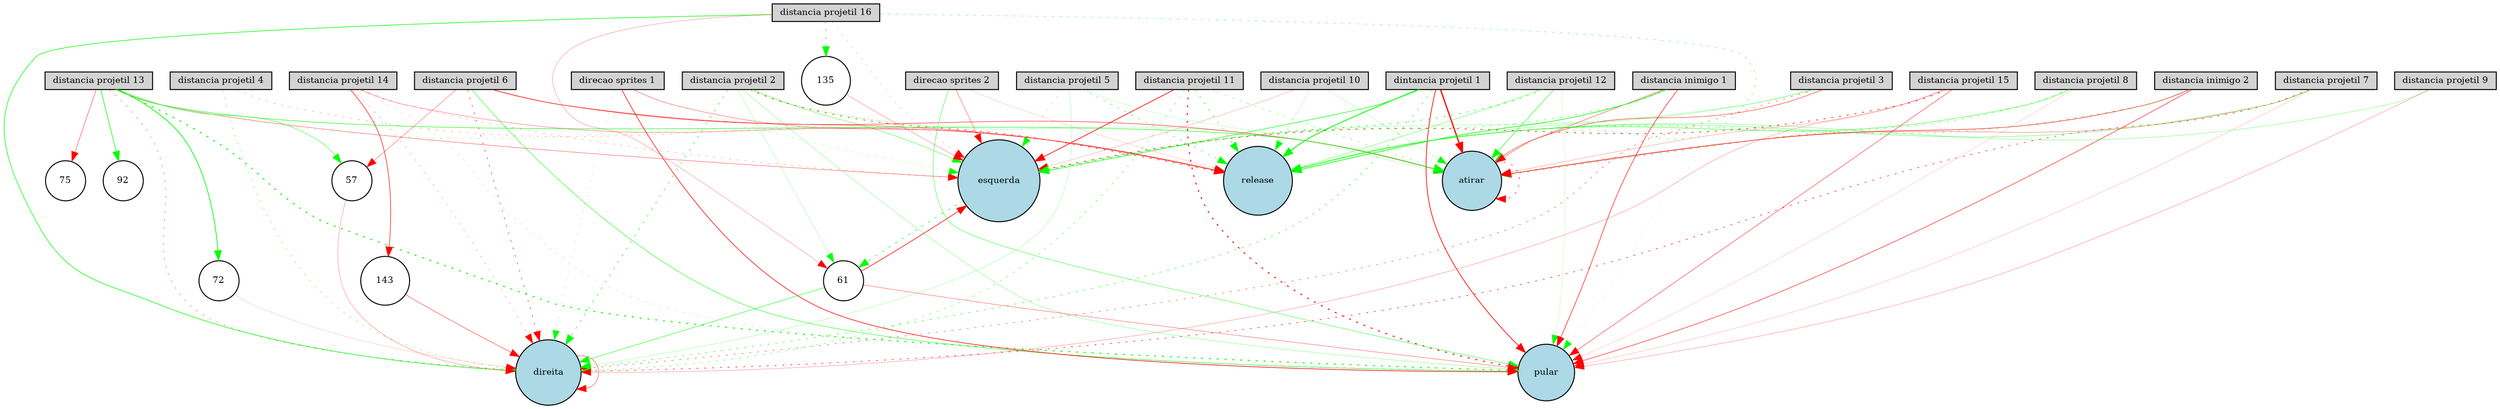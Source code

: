 digraph {
	node [fontsize=9 height=0.2 shape=circle width=0.2]
	"dintancia projetil 1" [fillcolor=lightgray shape=box style=filled]
	"distancia projetil 2" [fillcolor=lightgray shape=box style=filled]
	"distancia projetil 3" [fillcolor=lightgray shape=box style=filled]
	"distancia projetil 4" [fillcolor=lightgray shape=box style=filled]
	"distancia projetil 5" [fillcolor=lightgray shape=box style=filled]
	"distancia projetil 6" [fillcolor=lightgray shape=box style=filled]
	"distancia projetil 7" [fillcolor=lightgray shape=box style=filled]
	"distancia projetil 8" [fillcolor=lightgray shape=box style=filled]
	"distancia projetil 9" [fillcolor=lightgray shape=box style=filled]
	"distancia projetil 10" [fillcolor=lightgray shape=box style=filled]
	"distancia projetil 11" [fillcolor=lightgray shape=box style=filled]
	"distancia projetil 12" [fillcolor=lightgray shape=box style=filled]
	"distancia projetil 13" [fillcolor=lightgray shape=box style=filled]
	"distancia projetil 14" [fillcolor=lightgray shape=box style=filled]
	"distancia projetil 15" [fillcolor=lightgray shape=box style=filled]
	"distancia projetil 16" [fillcolor=lightgray shape=box style=filled]
	"distancia inimigo 1" [fillcolor=lightgray shape=box style=filled]
	"distancia inimigo 2" [fillcolor=lightgray shape=box style=filled]
	"direcao sprites 1" [fillcolor=lightgray shape=box style=filled]
	"direcao sprites 2" [fillcolor=lightgray shape=box style=filled]
	esquerda [fillcolor=lightblue style=filled]
	direita [fillcolor=lightblue style=filled]
	pular [fillcolor=lightblue style=filled]
	atirar [fillcolor=lightblue style=filled]
	release [fillcolor=lightblue style=filled]
	135 [fillcolor=white style=filled]
	72 [fillcolor=white style=filled]
	75 [fillcolor=white style=filled]
	143 [fillcolor=white style=filled]
	57 [fillcolor=white style=filled]
	92 [fillcolor=white style=filled]
	61 [fillcolor=white style=filled]
	"dintancia projetil 1" -> esquerda [color=green penwidth=0.512626339901 style=solid]
	"distancia projetil 16" -> atirar [color=green penwidth=0.374094895065 style=dotted]
	"distancia projetil 15" -> pular [color=red penwidth=0.373009721725 style=solid]
	"distancia projetil 13" -> atirar [color=green penwidth=0.472820594072 style=solid]
	"distancia inimigo 1" -> release [color=green penwidth=0.616458161094 style=solid]
	"distancia projetil 12" -> release [color=green penwidth=0.283998794423 style=solid]
	esquerda -> 61 [color=green penwidth=0.608893421572 style=dotted]
	"distancia projetil 2" -> esquerda [color=green penwidth=0.324446799406 style=solid]
	"distancia projetil 10" -> atirar [color=green penwidth=0.134482932224 style=solid]
	"distancia projetil 5" -> direita [color=green penwidth=0.164023962132 style=solid]
	"distancia projetil 16" -> 61 [color=red penwidth=0.197627354351 style=solid]
	61 -> esquerda [color=red penwidth=0.595214898651 style=solid]
	"distancia projetil 16" -> esquerda [color=red penwidth=0.151832314781 style=dotted]
	"distancia inimigo 2" -> pular [color=red penwidth=0.459638110248 style=solid]
	direita -> direita [color=red penwidth=0.346626071999 style=solid]
	"distancia projetil 6" -> direita [color=red penwidth=0.465141148393 style=dotted]
	"distancia projetil 3" -> direita [color=red penwidth=0.363674755325 style=dotted]
	"direcao sprites 1" -> esquerda [color=green penwidth=0.19951296971 style=dotted]
	"distancia projetil 14" -> esquerda [color=red penwidth=0.212008580523 style=dotted]
	"distancia projetil 12" -> atirar [color=green penwidth=0.459821459695 style=solid]
	"distancia projetil 11" -> pular [color=red penwidth=0.985816752518 style=dotted]
	"distancia projetil 6" -> pular [color=green penwidth=0.424252262288 style=solid]
	"dintancia projetil 1" -> atirar [color=red penwidth=1.24204030741 style=solid]
	"distancia projetil 4" -> direita [color=green penwidth=0.331301109349 style=dotted]
	"distancia projetil 2" -> release [color=red penwidth=0.585805343289 style=dotted]
	"distancia projetil 3" -> release [color=green penwidth=0.216177847765 style=solid]
	"direcao sprites 2" -> pular [color=green penwidth=0.35481992756 style=solid]
	"distancia inimigo 1" -> esquerda [color=green penwidth=0.442904524567 style=dotted]
	"distancia projetil 12" -> esquerda [color=green penwidth=0.628218458316 style=dotted]
	"distancia projetil 6" -> 57 [color=red penwidth=0.268558901198 style=solid]
	"dintancia projetil 1" -> direita [color=green penwidth=0.491291536101 style=dotted]
	"distancia projetil 15" -> direita [color=red penwidth=0.196354532874 style=solid]
	"distancia projetil 13" -> pular [color=green penwidth=1.02577511019 style=dotted]
	"distancia projetil 8" -> pular [color=red penwidth=0.105144472876 style=solid]
	"distancia projetil 7" -> atirar [color=red penwidth=0.254937924411 style=solid]
	"distancia projetil 10" -> esquerda [color=red penwidth=0.155569916967 style=solid]
	"distancia projetil 5" -> esquerda [color=green penwidth=0.223171610323 style=dotted]
	"distancia projetil 2" -> pular [color=green penwidth=0.212569711824 style=solid]
	"dintancia projetil 1" -> pular [color=red penwidth=0.691292058039 style=solid]
	"distancia projetil 16" -> direita [color=green penwidth=0.590230373007 style=solid]
	"direcao sprites 2" -> release [color=red penwidth=0.112154188557 style=solid]
	"dintancia projetil 1" -> release [color=green penwidth=0.870911138994 style=solid]
	"distancia inimigo 2" -> atirar [color=red penwidth=0.467540601675 style=solid]
	"distancia projetil 13" -> direita [color=red penwidth=0.304578292855 style=dotted]
	135 -> esquerda [color=red penwidth=0.217449108238 style=solid]
	"distancia projetil 14" -> 143 [color=red penwidth=0.537274232351 style=solid]
	"distancia projetil 3" -> esquerda [color=green penwidth=0.181433006672 style=solid]
	61 -> pular [color=red penwidth=0.2777546685 style=solid]
	"distancia projetil 14" -> direita [color=red penwidth=0.210550401865 style=dotted]
	"distancia projetil 7" -> release [color=green penwidth=0.289369664477 style=solid]
	"distancia projetil 11" -> direita [color=green penwidth=0.383470843753 style=dotted]
	"distancia projetil 6" -> atirar [color=red penwidth=0.431489530796 style=solid]
	"distancia projetil 9" -> pular [color=red penwidth=0.196507899608 style=solid]
	"distancia projetil 3" -> atirar [color=red penwidth=0.39057081536 style=solid]
	"distancia projetil 13" -> 72 [color=green penwidth=0.728714228271 style=solid]
	"direcao sprites 1" -> pular [color=red penwidth=0.604118224455 style=solid]
	"distancia projetil 14" -> pular [color=red penwidth=0.118186259332 style=dotted]
	"distancia inimigo 1" -> atirar [color=red penwidth=0.329954491248 style=solid]
	"distancia projetil 10" -> release [color=green penwidth=0.153257068947 style=solid]
	"distancia projetil 11" -> release [color=green penwidth=0.522093156151 style=dotted]
	"distancia projetil 5" -> release [color=green penwidth=0.42937660552 style=dotted]
	"distancia projetil 6" -> release [color=red penwidth=0.369526358977 style=solid]
	57 -> direita [color=red penwidth=0.212327195154 style=solid]
	"direcao sprites 2" -> esquerda [color=red penwidth=0.300888323416 style=solid]
	"distancia projetil 15" -> esquerda [color=red penwidth=0.655732356717 style=dotted]
	"distancia projetil 8" -> atirar [color=green penwidth=0.472497809526 style=dotted]
	"distancia projetil 7" -> pular [color=red penwidth=0.128392228966 style=solid]
	"distancia projetil 5" -> atirar [color=green penwidth=0.133014478561 style=solid]
	"distancia projetil 9" -> release [color=green penwidth=0.233477344341 style=solid]
	"distancia projetil 4" -> release [color=red penwidth=0.216557600421 style=dotted]
	"distancia projetil 13" -> 92 [color=green penwidth=0.601201745611 style=solid]
	"distancia projetil 2" -> atirar [color=green penwidth=0.164904201475 style=solid]
	"distancia projetil 15" -> atirar [color=red penwidth=0.181591193495 style=solid]
	"distancia projetil 13" -> esquerda [color=red penwidth=0.295776744238 style=solid]
	143 -> direita [color=red penwidth=0.349677803965 style=solid]
	61 -> direita [color=green penwidth=0.424897188756 style=solid]
	atirar -> atirar [color=red penwidth=0.522847260468 style=dotted]
	"distancia projetil 11" -> esquerda [color=red penwidth=0.675968171238 style=solid]
	"distancia projetil 3" -> pular [color=green penwidth=0.116627464278 style=dotted]
	"distancia projetil 13" -> 75 [color=red penwidth=0.352007649026 style=solid]
	"direcao sprites 1" -> direita [color=green penwidth=0.183145192115 style=dotted]
	"distancia inimigo 1" -> pular [color=red penwidth=0.519726177032 style=solid]
	"distancia projetil 12" -> pular [color=green penwidth=0.114948083662 style=solid]
	"distancia projetil 2" -> direita [color=green penwidth=0.558173534216 style=dotted]
	"distancia projetil 2" -> 61 [color=green penwidth=0.16946643441 style=solid]
	"distancia projetil 11" -> atirar [color=green penwidth=0.333376494477 style=dotted]
	72 -> direita [color=red penwidth=0.10944266975 style=solid]
	"distancia inimigo 2" -> release [color=green penwidth=0.506416921006 style=dotted]
	"direcao sprites 1" -> release [color=red penwidth=0.288387885637 style=solid]
	"distancia projetil 13" -> release [color=green penwidth=0.205003431665 style=dotted]
	"distancia projetil 14" -> release [color=red penwidth=0.253620005099 style=solid]
	"distancia projetil 8" -> release [color=green penwidth=0.380445011978 style=solid]
	"distancia projetil 13" -> 57 [color=green penwidth=0.359494193981 style=solid]
	"distancia projetil 7" -> direita [color=red penwidth=0.52725734795 style=dotted]
	"distancia projetil 16" -> 135 [color=green penwidth=0.588980856875 style=dotted]
}

